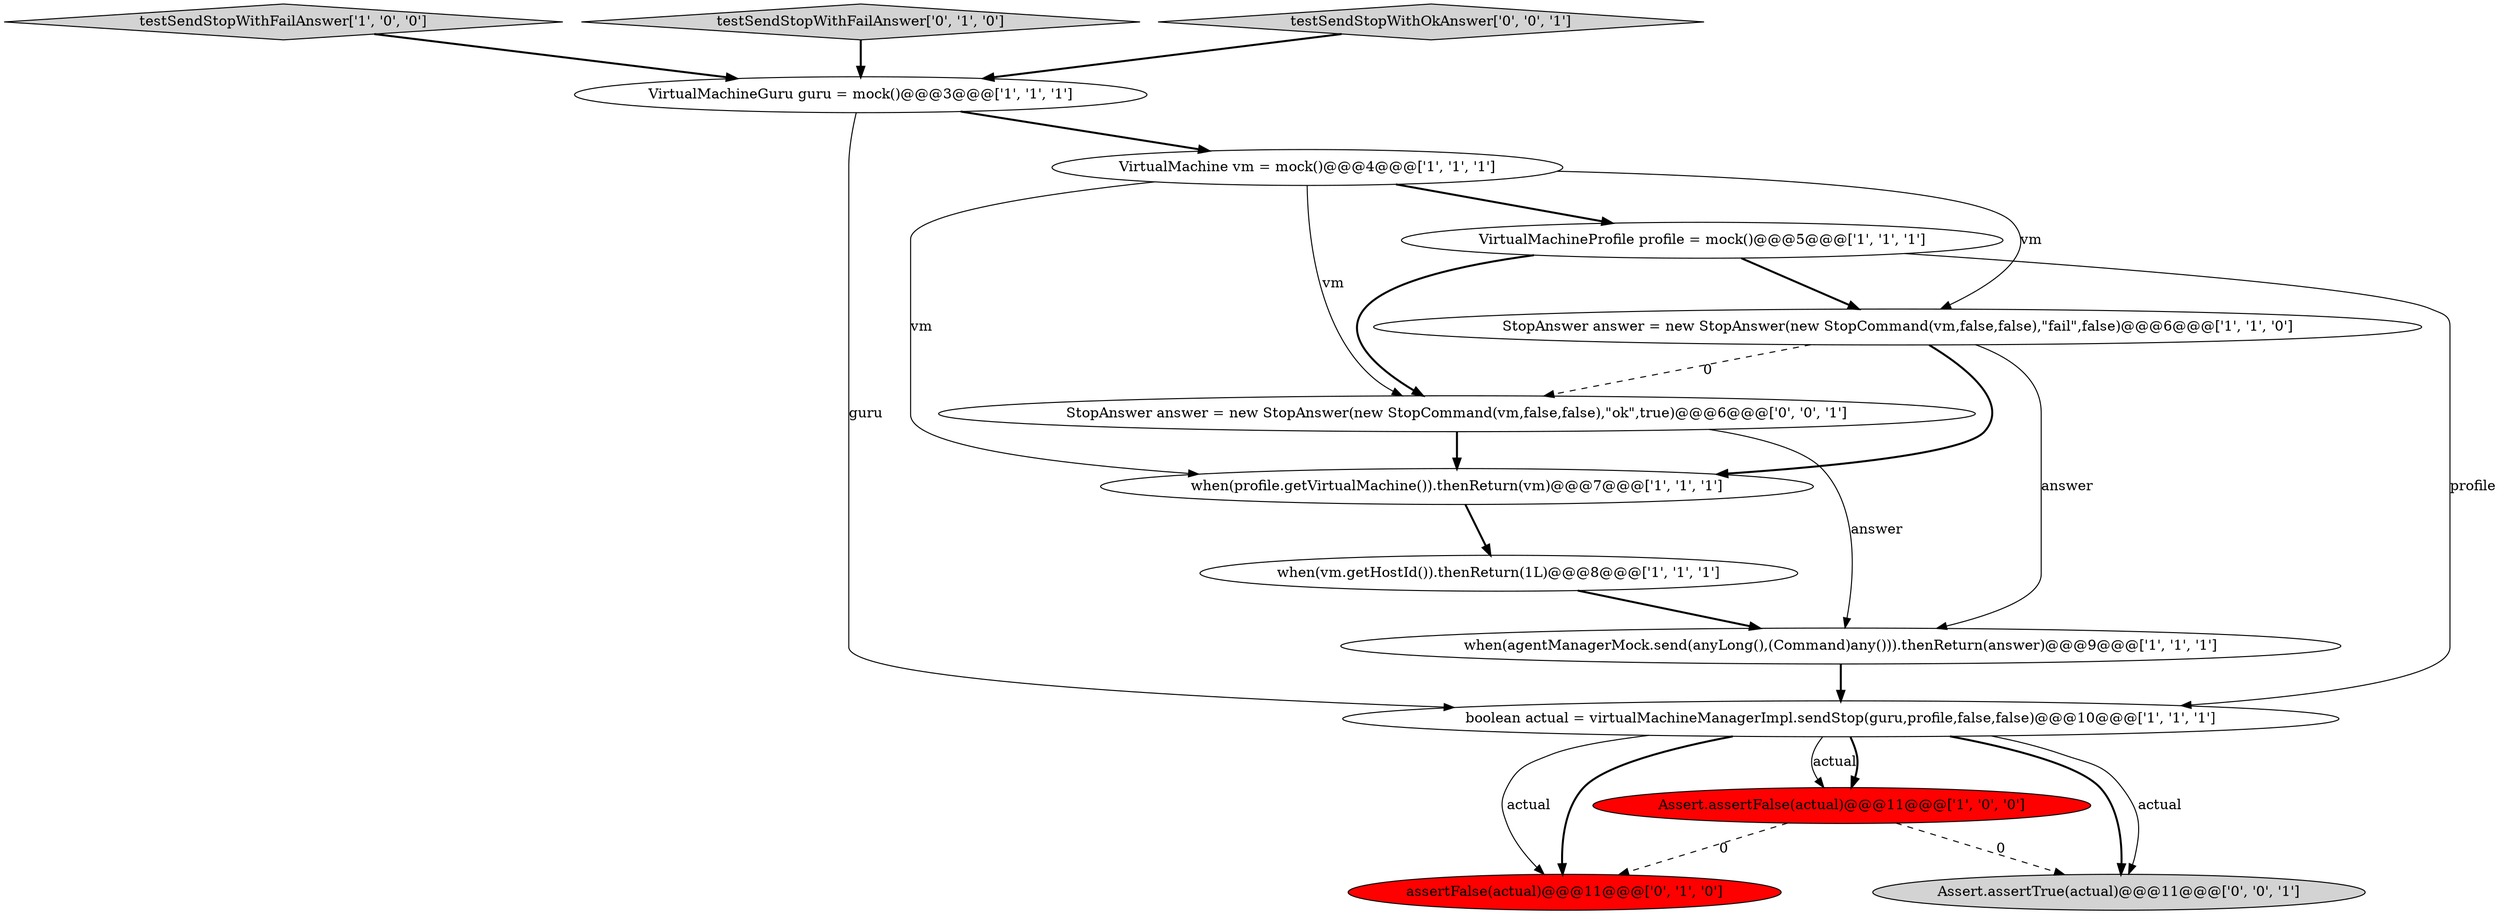 digraph {
10 [style = filled, label = "assertFalse(actual)@@@11@@@['0', '1', '0']", fillcolor = red, shape = ellipse image = "AAA1AAABBB2BBB"];
6 [style = filled, label = "when(profile.getVirtualMachine()).thenReturn(vm)@@@7@@@['1', '1', '1']", fillcolor = white, shape = ellipse image = "AAA0AAABBB1BBB"];
7 [style = filled, label = "when(agentManagerMock.send(anyLong(),(Command)any())).thenReturn(answer)@@@9@@@['1', '1', '1']", fillcolor = white, shape = ellipse image = "AAA0AAABBB1BBB"];
1 [style = filled, label = "testSendStopWithFailAnswer['1', '0', '0']", fillcolor = lightgray, shape = diamond image = "AAA0AAABBB1BBB"];
11 [style = filled, label = "testSendStopWithFailAnswer['0', '1', '0']", fillcolor = lightgray, shape = diamond image = "AAA0AAABBB2BBB"];
4 [style = filled, label = "VirtualMachineGuru guru = mock()@@@3@@@['1', '1', '1']", fillcolor = white, shape = ellipse image = "AAA0AAABBB1BBB"];
8 [style = filled, label = "Assert.assertFalse(actual)@@@11@@@['1', '0', '0']", fillcolor = red, shape = ellipse image = "AAA1AAABBB1BBB"];
14 [style = filled, label = "testSendStopWithOkAnswer['0', '0', '1']", fillcolor = lightgray, shape = diamond image = "AAA0AAABBB3BBB"];
0 [style = filled, label = "boolean actual = virtualMachineManagerImpl.sendStop(guru,profile,false,false)@@@10@@@['1', '1', '1']", fillcolor = white, shape = ellipse image = "AAA0AAABBB1BBB"];
3 [style = filled, label = "StopAnswer answer = new StopAnswer(new StopCommand(vm,false,false),\"fail\",false)@@@6@@@['1', '1', '0']", fillcolor = white, shape = ellipse image = "AAA0AAABBB1BBB"];
12 [style = filled, label = "Assert.assertTrue(actual)@@@11@@@['0', '0', '1']", fillcolor = lightgray, shape = ellipse image = "AAA0AAABBB3BBB"];
2 [style = filled, label = "when(vm.getHostId()).thenReturn(1L)@@@8@@@['1', '1', '1']", fillcolor = white, shape = ellipse image = "AAA0AAABBB1BBB"];
9 [style = filled, label = "VirtualMachine vm = mock()@@@4@@@['1', '1', '1']", fillcolor = white, shape = ellipse image = "AAA0AAABBB1BBB"];
5 [style = filled, label = "VirtualMachineProfile profile = mock()@@@5@@@['1', '1', '1']", fillcolor = white, shape = ellipse image = "AAA0AAABBB1BBB"];
13 [style = filled, label = "StopAnswer answer = new StopAnswer(new StopCommand(vm,false,false),\"ok\",true)@@@6@@@['0', '0', '1']", fillcolor = white, shape = ellipse image = "AAA0AAABBB3BBB"];
5->3 [style = bold, label=""];
4->9 [style = bold, label=""];
9->3 [style = solid, label="vm"];
1->4 [style = bold, label=""];
8->10 [style = dashed, label="0"];
9->13 [style = solid, label="vm"];
0->12 [style = bold, label=""];
4->0 [style = solid, label="guru"];
11->4 [style = bold, label=""];
0->8 [style = solid, label="actual"];
0->10 [style = solid, label="actual"];
3->7 [style = solid, label="answer"];
3->6 [style = bold, label=""];
13->7 [style = solid, label="answer"];
8->12 [style = dashed, label="0"];
7->0 [style = bold, label=""];
9->6 [style = solid, label="vm"];
3->13 [style = dashed, label="0"];
0->12 [style = solid, label="actual"];
6->2 [style = bold, label=""];
0->10 [style = bold, label=""];
5->13 [style = bold, label=""];
0->8 [style = bold, label=""];
9->5 [style = bold, label=""];
2->7 [style = bold, label=""];
13->6 [style = bold, label=""];
5->0 [style = solid, label="profile"];
14->4 [style = bold, label=""];
}
